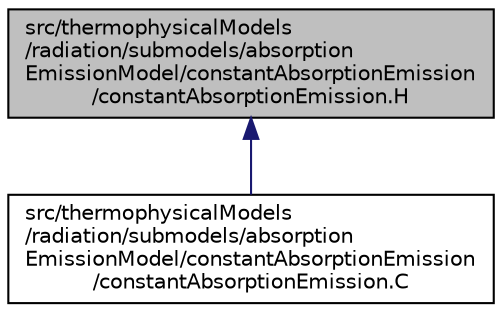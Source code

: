 digraph "src/thermophysicalModels/radiation/submodels/absorptionEmissionModel/constantAbsorptionEmission/constantAbsorptionEmission.H"
{
  bgcolor="transparent";
  edge [fontname="Helvetica",fontsize="10",labelfontname="Helvetica",labelfontsize="10"];
  node [fontname="Helvetica",fontsize="10",shape=record];
  Node317 [label="src/thermophysicalModels\l/radiation/submodels/absorption\lEmissionModel/constantAbsorptionEmission\l/constantAbsorptionEmission.H",height=0.2,width=0.4,color="black", fillcolor="grey75", style="filled", fontcolor="black"];
  Node317 -> Node318 [dir="back",color="midnightblue",fontsize="10",style="solid",fontname="Helvetica"];
  Node318 [label="src/thermophysicalModels\l/radiation/submodels/absorption\lEmissionModel/constantAbsorptionEmission\l/constantAbsorptionEmission.C",height=0.2,width=0.4,color="black",URL="$a16469.html"];
}
